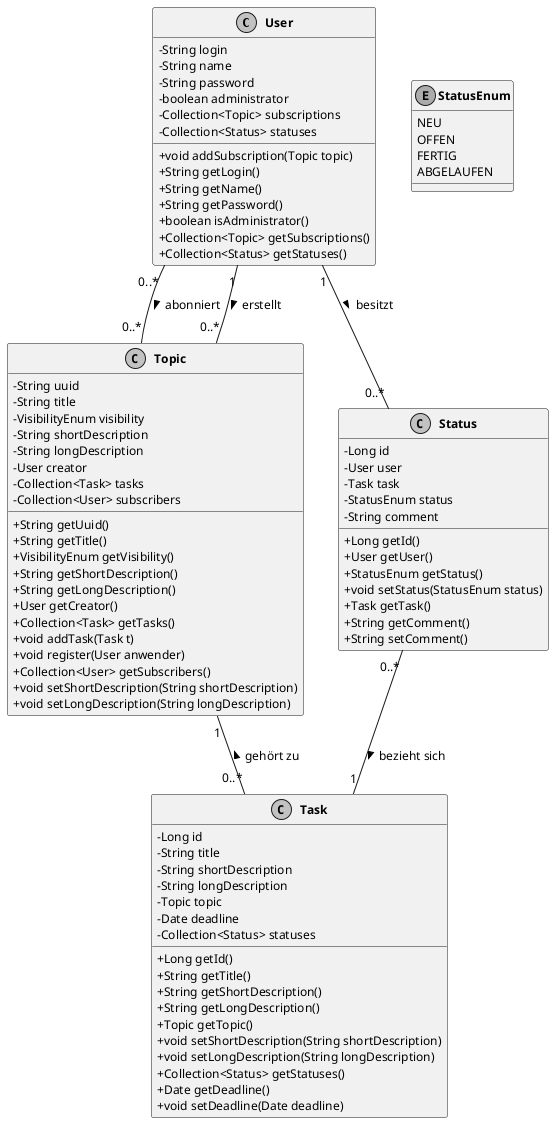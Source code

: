 @startuml

' Layout
skinparam classAttributeIconSize 0
skinparam monochrome true
skinparam shadowing false
skinparam DefaultFontName arial
skinparam DefaultFontSize 12
skinparam ClassFontStyle bold
hide empty fields

' Assoziationen
User "0..*" -- "0..*" Topic : > abonniert
User "1" -- "0..*" Topic : > erstellt
User "1" -- "0..*" Status : > besitzt
Topic "1" -- "0..*" Task : < gehört zu
Status "0..*" -- "1" Task : > bezieht sich

' Klassen
class Status [[java:edu.hm.cs.katz.swt2.agenda.persistence.Status]] {
	-Long id
	-User user
	-Task task
	-StatusEnum status
	-String comment
	+Long getId()
	+User getUser()
	+StatusEnum getStatus()
	+void setStatus(StatusEnum status)
	+Task getTask()
	+String getComment()
	+String setComment()
}

class Task [[java:edu.hm.cs.katz.swt2.agenda.persistence.Task]] {
	-Long id
	-String title
	-String shortDescription
	-String longDescription
	-Topic topic
	-Date deadline
	-Collection<Status> statuses
	+Long getId()
	+String getTitle()
	+String getShortDescription()
	+String getLongDescription()
	+Topic getTopic()
	+void setShortDescription(String shortDescription)
	+void setLongDescription(String longDescription)
	+Collection<Status> getStatuses()
	+Date getDeadline()
	+void setDeadline(Date deadline)
}

class User [[java:edu.hm.cs.katz.swt2.agenda.persistence.User]] {
	-String login
	-String name
	-String password
	-boolean administrator
	-Collection<Topic> subscriptions
	-Collection<Status> statuses
	+void addSubscription(Topic topic)
	+String getLogin()
	+String getName()
	+String getPassword()
	+boolean isAdministrator()
	+Collection<Topic> getSubscriptions()
	+Collection<Status> getStatuses()
}

class Topic [[java:edu.hm.cs.katz.swt2.agenda.persistence.Topic]] {
	-String uuid
	-String title
	-VisibilityEnum visibility
	-String shortDescription
	-String longDescription
	-User creator
	-Collection<Task> tasks
	-Collection<User> subscribers
	+String getUuid()
	+String getTitle()
	+VisibilityEnum getVisibility()
	+String getShortDescription()
	+String getLongDescription()
	+User getCreator()
	+Collection<Task> getTasks()
	+void addTask(Task t)
	+void register(User anwender)
	+Collection<User> getSubscribers()
	+void setShortDescription(String shortDescription)
	+void setLongDescription(String longDescription)
}

enum StatusEnum [[java:edu.hm.cs.katz.swt2.agenda.common.StatusEnum]] {
	NEU
	OFFEN
	FERTIG
	ABGELAUFEN
}

@enduml
